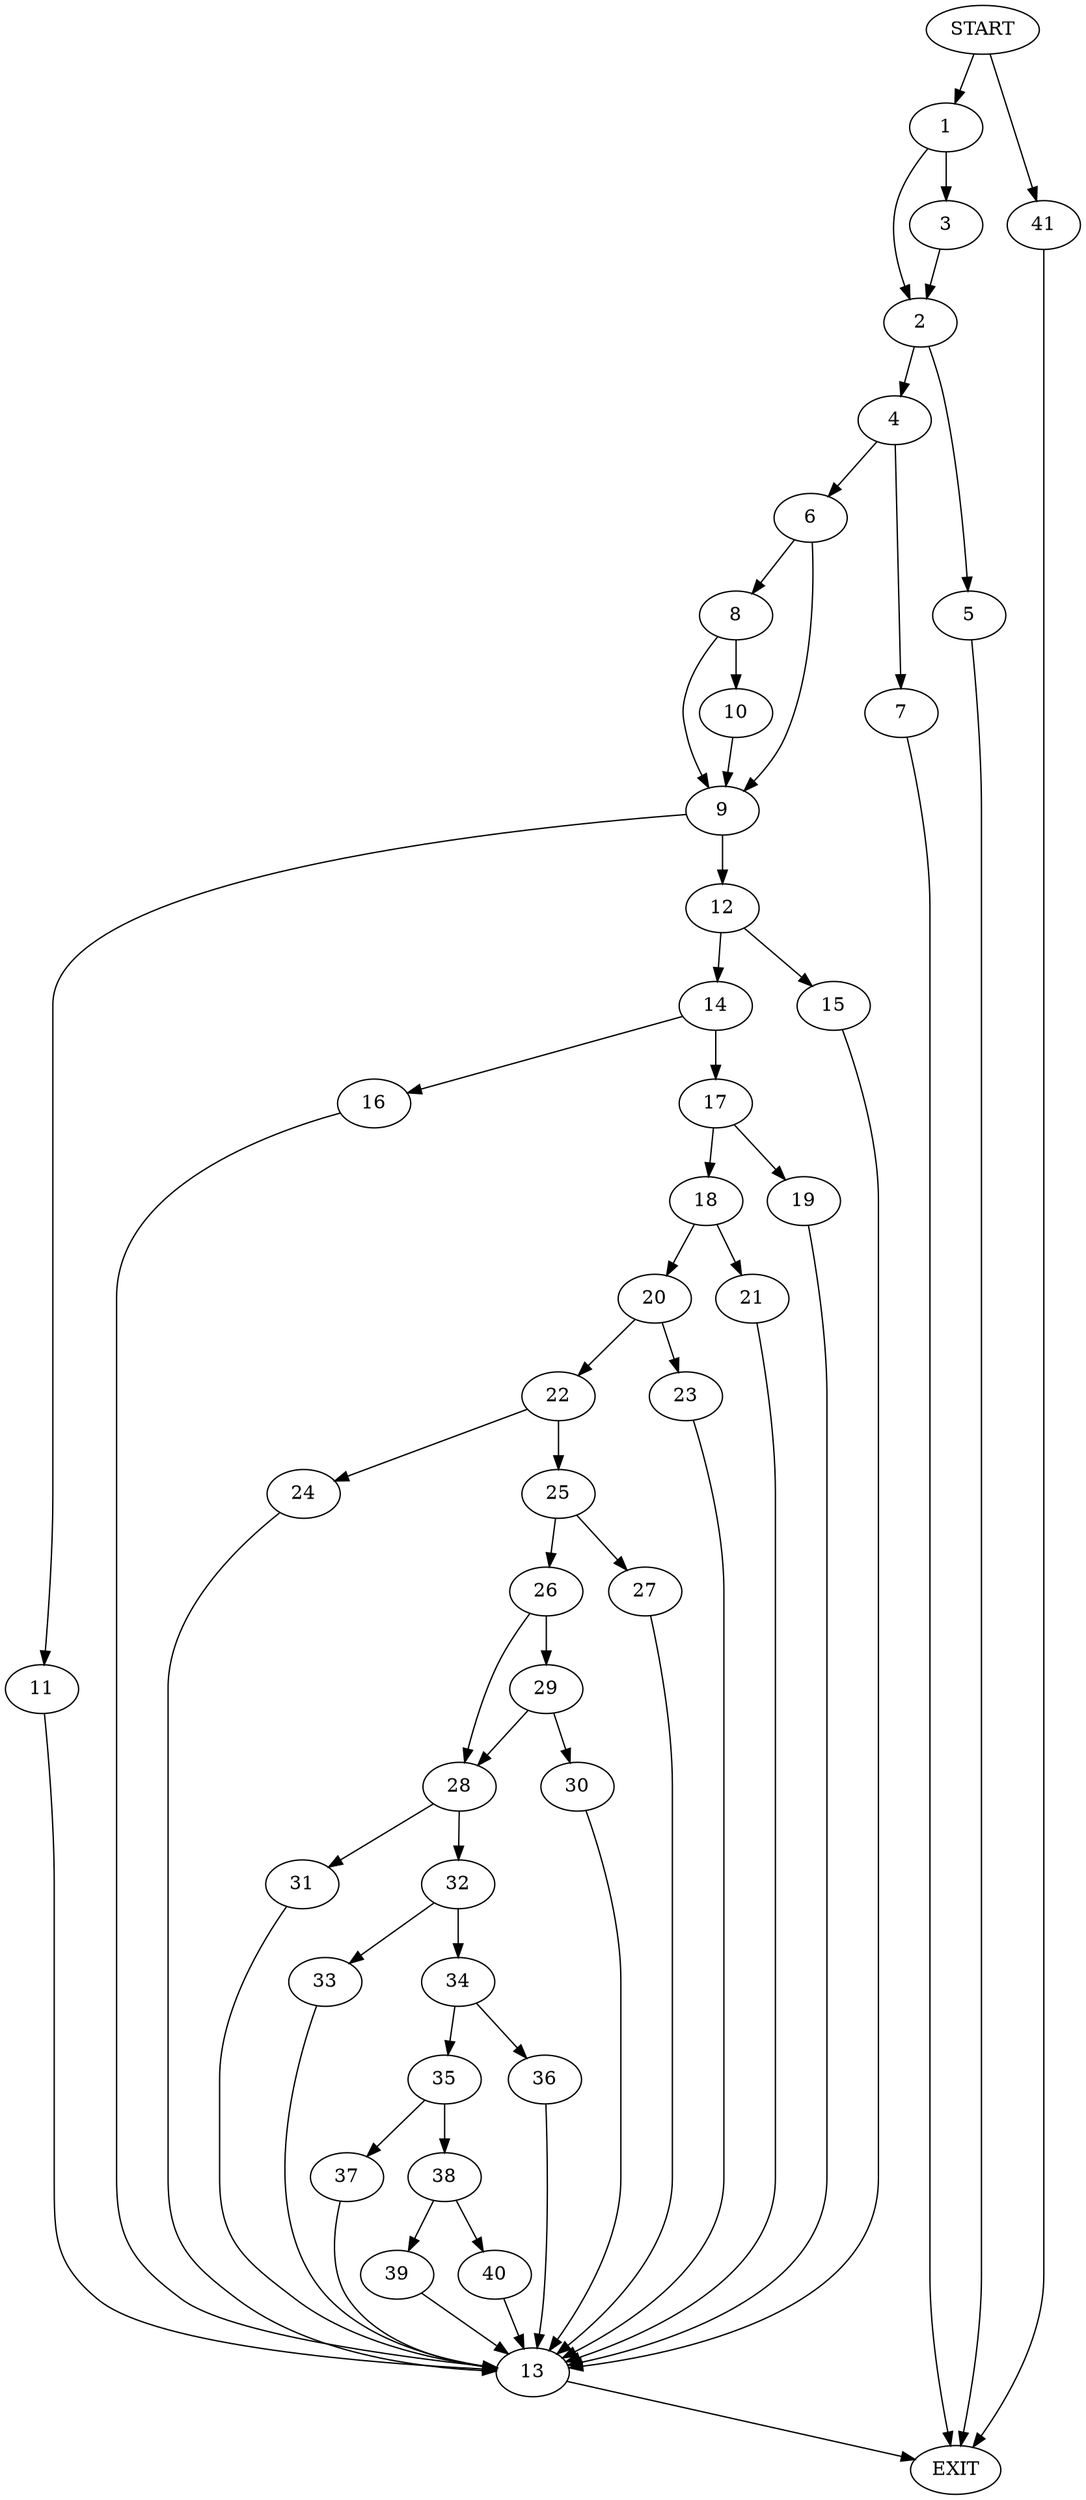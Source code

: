digraph {
0 [label="START"]
42 [label="EXIT"]
0 -> 1
1 -> 2
1 -> 3
2 -> 4
2 -> 5
3 -> 2
4 -> 6
4 -> 7
5 -> 42
6 -> 8
6 -> 9
7 -> 42
8 -> 10
8 -> 9
9 -> 11
9 -> 12
10 -> 9
11 -> 13
12 -> 14
12 -> 15
13 -> 42
15 -> 13
14 -> 16
14 -> 17
16 -> 13
17 -> 18
17 -> 19
18 -> 20
18 -> 21
19 -> 13
20 -> 22
20 -> 23
21 -> 13
23 -> 13
22 -> 24
22 -> 25
24 -> 13
25 -> 26
25 -> 27
26 -> 28
26 -> 29
27 -> 13
29 -> 28
29 -> 30
28 -> 31
28 -> 32
30 -> 13
32 -> 33
32 -> 34
31 -> 13
33 -> 13
34 -> 35
34 -> 36
36 -> 13
35 -> 37
35 -> 38
38 -> 39
38 -> 40
37 -> 13
39 -> 13
40 -> 13
0 -> 41
41 -> 42
}
